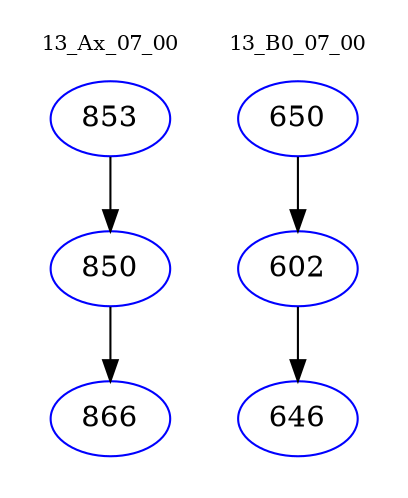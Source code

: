 digraph{
subgraph cluster_0 {
color = white
label = "13_Ax_07_00";
fontsize=10;
T0_853 [label="853", color="blue"]
T0_853 -> T0_850 [color="black"]
T0_850 [label="850", color="blue"]
T0_850 -> T0_866 [color="black"]
T0_866 [label="866", color="blue"]
}
subgraph cluster_1 {
color = white
label = "13_B0_07_00";
fontsize=10;
T1_650 [label="650", color="blue"]
T1_650 -> T1_602 [color="black"]
T1_602 [label="602", color="blue"]
T1_602 -> T1_646 [color="black"]
T1_646 [label="646", color="blue"]
}
}
